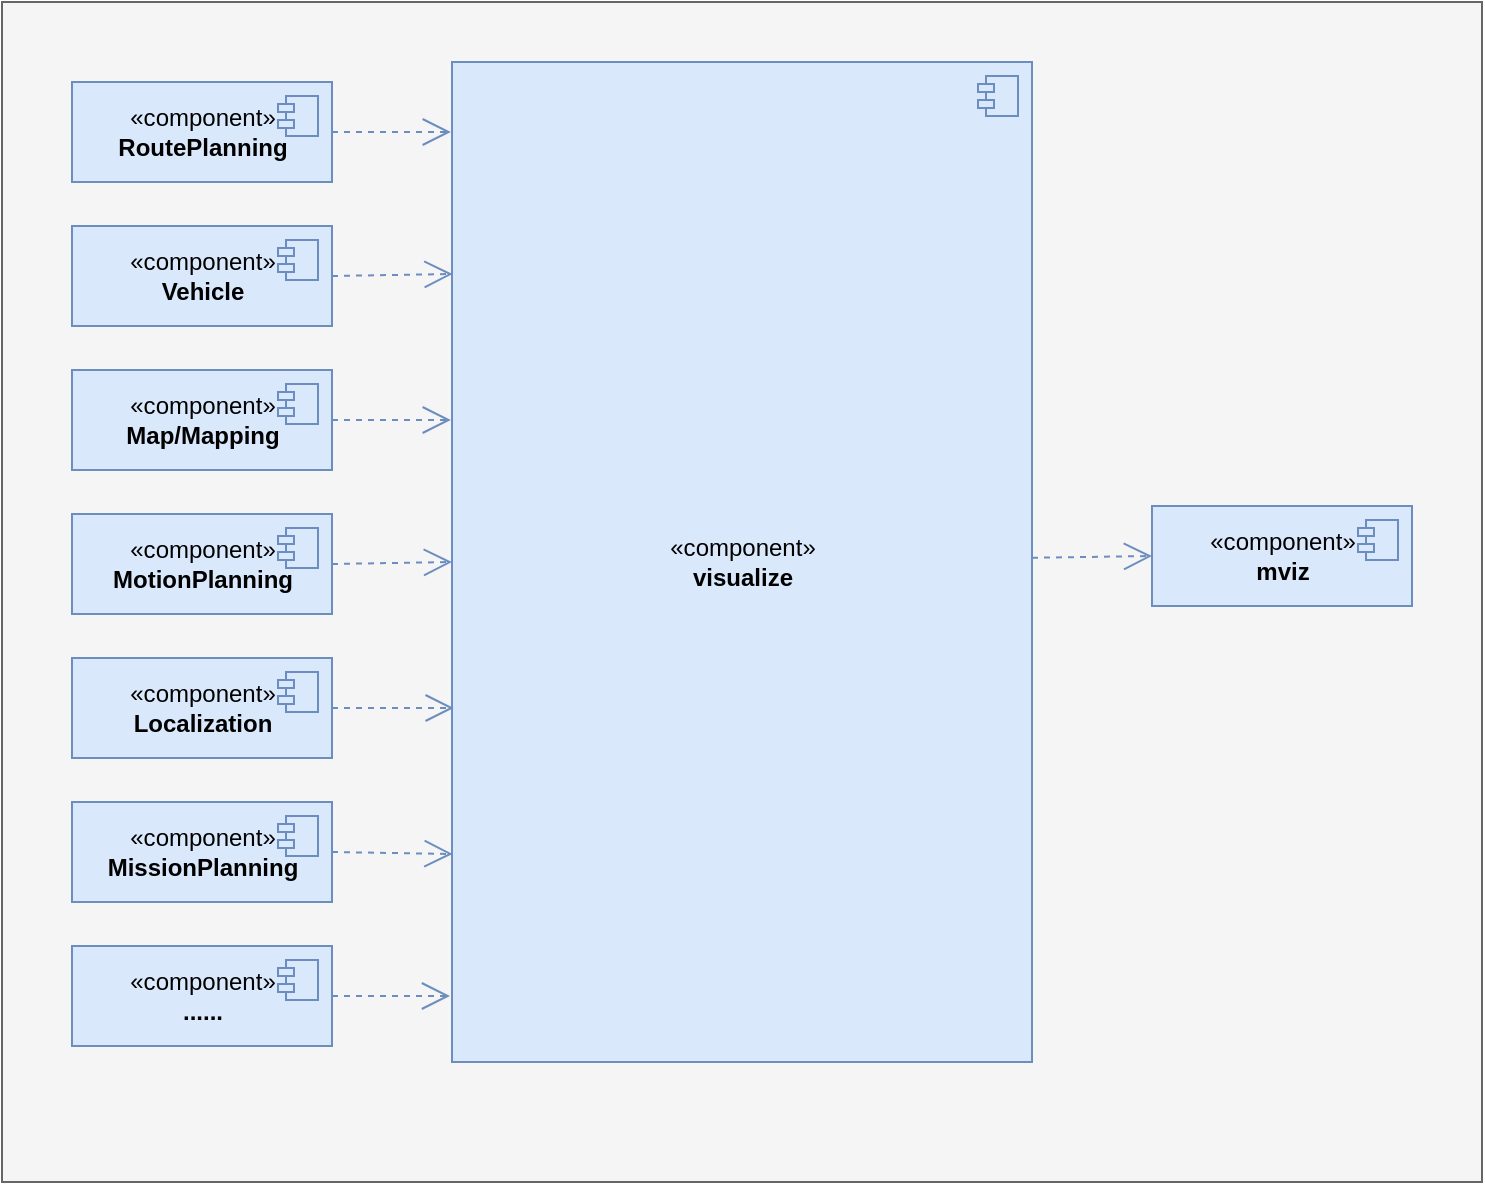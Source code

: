 <mxfile version="24.7.12">
  <diagram name="Page-1" id="B-Fcu4K9Jkmmhg7dZITD">
    <mxGraphModel dx="1050" dy="565" grid="1" gridSize="10" guides="1" tooltips="1" connect="1" arrows="1" fold="1" page="1" pageScale="1" pageWidth="827" pageHeight="1169" math="0" shadow="0">
      <root>
        <mxCell id="0" />
        <mxCell id="1" parent="0" />
        <mxCell id="4VnHZdlEQz3FXxKA92Oz-1" value="" style="html=1;fillColor=#f5f5f5;fontColor=#333333;strokeColor=#666666;" vertex="1" parent="1">
          <mxGeometry x="40" y="40" width="740" height="590" as="geometry" />
        </mxCell>
        <mxCell id="4VnHZdlEQz3FXxKA92Oz-2" value="«c&lt;span&gt;omponent&lt;/span&gt;»&lt;br&gt;&lt;b&gt;visualize&lt;/b&gt;" style="html=1;dropTarget=0;fontStyle=0;fillColor=#dae8fc;strokeColor=#6c8ebf;" vertex="1" parent="1">
          <mxGeometry x="265" y="70" width="290" height="500" as="geometry" />
        </mxCell>
        <mxCell id="4VnHZdlEQz3FXxKA92Oz-3" value="" style="shape=module;jettyWidth=8;jettyHeight=4;fillColor=#dae8fc;strokeColor=#6c8ebf;" vertex="1" parent="4VnHZdlEQz3FXxKA92Oz-2">
          <mxGeometry x="1" width="20" height="20" relative="1" as="geometry">
            <mxPoint x="-27" y="7" as="offset" />
          </mxGeometry>
        </mxCell>
        <mxCell id="4VnHZdlEQz3FXxKA92Oz-7" value="«c&lt;span&gt;omponent&lt;/span&gt;»&lt;br&gt;&lt;b&gt;RoutePlanning&lt;/b&gt;" style="html=1;dropTarget=0;fontStyle=0;fillColor=#dae8fc;strokeColor=#6c8ebf;align=center;" vertex="1" parent="1">
          <mxGeometry x="75" y="80" width="130" height="50" as="geometry" />
        </mxCell>
        <mxCell id="4VnHZdlEQz3FXxKA92Oz-8" value="" style="shape=module;jettyWidth=8;jettyHeight=4;fillColor=#dae8fc;strokeColor=#6c8ebf;" vertex="1" parent="4VnHZdlEQz3FXxKA92Oz-7">
          <mxGeometry x="1" width="20" height="20" relative="1" as="geometry">
            <mxPoint x="-27" y="7" as="offset" />
          </mxGeometry>
        </mxCell>
        <mxCell id="4VnHZdlEQz3FXxKA92Oz-13" value="" style="endArrow=open;endSize=12;dashed=1;html=1;rounded=0;exitX=1;exitY=0.5;exitDx=0;exitDy=0;fillColor=#dae8fc;strokeColor=#6c8ebf;entryX=-0.002;entryY=0.07;entryDx=0;entryDy=0;entryPerimeter=0;" edge="1" parent="1" source="4VnHZdlEQz3FXxKA92Oz-7" target="4VnHZdlEQz3FXxKA92Oz-2">
          <mxGeometry width="160" relative="1" as="geometry">
            <mxPoint x="215" y="267" as="sourcePoint" />
            <mxPoint x="265" y="342" as="targetPoint" />
          </mxGeometry>
        </mxCell>
        <mxCell id="4VnHZdlEQz3FXxKA92Oz-16" value="«c&lt;span&gt;omponent&lt;/span&gt;»&lt;br&gt;&lt;b&gt;mviz&lt;/b&gt;" style="html=1;dropTarget=0;fontStyle=0;fillColor=#dae8fc;strokeColor=#6c8ebf;align=center;" vertex="1" parent="1">
          <mxGeometry x="615" y="292" width="130" height="50" as="geometry" />
        </mxCell>
        <mxCell id="4VnHZdlEQz3FXxKA92Oz-17" value="" style="shape=module;jettyWidth=8;jettyHeight=4;fillColor=#dae8fc;strokeColor=#6c8ebf;" vertex="1" parent="4VnHZdlEQz3FXxKA92Oz-16">
          <mxGeometry x="1" width="20" height="20" relative="1" as="geometry">
            <mxPoint x="-27" y="7" as="offset" />
          </mxGeometry>
        </mxCell>
        <mxCell id="4VnHZdlEQz3FXxKA92Oz-18" value="" style="endArrow=open;endSize=12;dashed=1;html=1;rounded=0;entryX=0;entryY=0.5;entryDx=0;entryDy=0;fillColor=#dae8fc;strokeColor=#6c8ebf;" edge="1" parent="1" source="4VnHZdlEQz3FXxKA92Oz-2" target="4VnHZdlEQz3FXxKA92Oz-16">
          <mxGeometry width="160" relative="1" as="geometry">
            <mxPoint x="565" y="185" as="sourcePoint" />
            <mxPoint x="565" y="146" as="targetPoint" />
          </mxGeometry>
        </mxCell>
        <mxCell id="4VnHZdlEQz3FXxKA92Oz-19" value="«c&lt;span&gt;omponent&lt;/span&gt;»&lt;br&gt;&lt;b&gt;Vehicle&lt;/b&gt;" style="html=1;dropTarget=0;fontStyle=0;fillColor=#dae8fc;strokeColor=#6c8ebf;align=center;" vertex="1" parent="1">
          <mxGeometry x="75" y="152" width="130" height="50" as="geometry" />
        </mxCell>
        <mxCell id="4VnHZdlEQz3FXxKA92Oz-20" value="" style="shape=module;jettyWidth=8;jettyHeight=4;fillColor=#dae8fc;strokeColor=#6c8ebf;" vertex="1" parent="4VnHZdlEQz3FXxKA92Oz-19">
          <mxGeometry x="1" width="20" height="20" relative="1" as="geometry">
            <mxPoint x="-27" y="7" as="offset" />
          </mxGeometry>
        </mxCell>
        <mxCell id="4VnHZdlEQz3FXxKA92Oz-21" value="" style="endArrow=open;endSize=12;dashed=1;html=1;rounded=0;exitX=1;exitY=0.5;exitDx=0;exitDy=0;fillColor=#dae8fc;strokeColor=#6c8ebf;entryX=0.001;entryY=0.212;entryDx=0;entryDy=0;entryPerimeter=0;" edge="1" parent="1" source="4VnHZdlEQz3FXxKA92Oz-19" target="4VnHZdlEQz3FXxKA92Oz-2">
          <mxGeometry width="160" relative="1" as="geometry">
            <mxPoint x="215" y="330" as="sourcePoint" />
            <mxPoint x="264" y="168" as="targetPoint" />
          </mxGeometry>
        </mxCell>
        <mxCell id="4VnHZdlEQz3FXxKA92Oz-22" value="«c&lt;span&gt;omponent&lt;/span&gt;»&lt;br&gt;&lt;b&gt;Map/Mapping&lt;/b&gt;" style="html=1;dropTarget=0;fontStyle=0;fillColor=#dae8fc;strokeColor=#6c8ebf;align=center;" vertex="1" parent="1">
          <mxGeometry x="75" y="224" width="130" height="50" as="geometry" />
        </mxCell>
        <mxCell id="4VnHZdlEQz3FXxKA92Oz-23" value="" style="shape=module;jettyWidth=8;jettyHeight=4;fillColor=#dae8fc;strokeColor=#6c8ebf;" vertex="1" parent="4VnHZdlEQz3FXxKA92Oz-22">
          <mxGeometry x="1" width="20" height="20" relative="1" as="geometry">
            <mxPoint x="-27" y="7" as="offset" />
          </mxGeometry>
        </mxCell>
        <mxCell id="4VnHZdlEQz3FXxKA92Oz-24" value="" style="endArrow=open;endSize=12;dashed=1;html=1;rounded=0;exitX=1;exitY=0.5;exitDx=0;exitDy=0;fillColor=#dae8fc;strokeColor=#6c8ebf;entryX=-0.002;entryY=0.358;entryDx=0;entryDy=0;entryPerimeter=0;" edge="1" parent="1" source="4VnHZdlEQz3FXxKA92Oz-22" target="4VnHZdlEQz3FXxKA92Oz-2">
          <mxGeometry width="160" relative="1" as="geometry">
            <mxPoint x="215" y="395" as="sourcePoint" />
            <mxPoint x="264" y="233" as="targetPoint" />
          </mxGeometry>
        </mxCell>
        <mxCell id="4VnHZdlEQz3FXxKA92Oz-25" value="«c&lt;span&gt;omponent&lt;/span&gt;»&lt;br&gt;&lt;b&gt;MotionPlanning&lt;/b&gt;" style="html=1;dropTarget=0;fontStyle=0;fillColor=#dae8fc;strokeColor=#6c8ebf;align=center;" vertex="1" parent="1">
          <mxGeometry x="75" y="296" width="130" height="50" as="geometry" />
        </mxCell>
        <mxCell id="4VnHZdlEQz3FXxKA92Oz-26" value="" style="shape=module;jettyWidth=8;jettyHeight=4;fillColor=#dae8fc;strokeColor=#6c8ebf;" vertex="1" parent="4VnHZdlEQz3FXxKA92Oz-25">
          <mxGeometry x="1" width="20" height="20" relative="1" as="geometry">
            <mxPoint x="-27" y="7" as="offset" />
          </mxGeometry>
        </mxCell>
        <mxCell id="4VnHZdlEQz3FXxKA92Oz-27" value="" style="endArrow=open;endSize=12;dashed=1;html=1;rounded=0;exitX=1;exitY=0.5;exitDx=0;exitDy=0;fillColor=#dae8fc;strokeColor=#6c8ebf;entryX=0;entryY=0.5;entryDx=0;entryDy=0;" edge="1" parent="1" source="4VnHZdlEQz3FXxKA92Oz-25" target="4VnHZdlEQz3FXxKA92Oz-2">
          <mxGeometry width="160" relative="1" as="geometry">
            <mxPoint x="215" y="459" as="sourcePoint" />
            <mxPoint x="264" y="297" as="targetPoint" />
          </mxGeometry>
        </mxCell>
        <mxCell id="4VnHZdlEQz3FXxKA92Oz-28" value="«c&lt;span&gt;omponent&lt;/span&gt;»&lt;br&gt;&lt;b&gt;Localization&lt;/b&gt;" style="html=1;dropTarget=0;fontStyle=0;fillColor=#dae8fc;strokeColor=#6c8ebf;align=center;" vertex="1" parent="1">
          <mxGeometry x="75" y="368" width="130" height="50" as="geometry" />
        </mxCell>
        <mxCell id="4VnHZdlEQz3FXxKA92Oz-29" value="" style="shape=module;jettyWidth=8;jettyHeight=4;fillColor=#dae8fc;strokeColor=#6c8ebf;" vertex="1" parent="4VnHZdlEQz3FXxKA92Oz-28">
          <mxGeometry x="1" width="20" height="20" relative="1" as="geometry">
            <mxPoint x="-27" y="7" as="offset" />
          </mxGeometry>
        </mxCell>
        <mxCell id="4VnHZdlEQz3FXxKA92Oz-30" value="" style="endArrow=open;endSize=12;dashed=1;html=1;rounded=0;exitX=1;exitY=0.5;exitDx=0;exitDy=0;fillColor=#dae8fc;strokeColor=#6c8ebf;entryX=0.003;entryY=0.646;entryDx=0;entryDy=0;entryPerimeter=0;" edge="1" parent="1" source="4VnHZdlEQz3FXxKA92Oz-28" target="4VnHZdlEQz3FXxKA92Oz-2">
          <mxGeometry width="160" relative="1" as="geometry">
            <mxPoint x="215" y="523" as="sourcePoint" />
            <mxPoint x="264" y="361" as="targetPoint" />
          </mxGeometry>
        </mxCell>
        <mxCell id="4VnHZdlEQz3FXxKA92Oz-31" value="«c&lt;span&gt;omponent&lt;/span&gt;»&lt;br&gt;&lt;b&gt;MissionPlanning&lt;/b&gt;" style="html=1;dropTarget=0;fontStyle=0;fillColor=#dae8fc;strokeColor=#6c8ebf;align=center;" vertex="1" parent="1">
          <mxGeometry x="75" y="440" width="130" height="50" as="geometry" />
        </mxCell>
        <mxCell id="4VnHZdlEQz3FXxKA92Oz-32" value="" style="shape=module;jettyWidth=8;jettyHeight=4;fillColor=#dae8fc;strokeColor=#6c8ebf;" vertex="1" parent="4VnHZdlEQz3FXxKA92Oz-31">
          <mxGeometry x="1" width="20" height="20" relative="1" as="geometry">
            <mxPoint x="-27" y="7" as="offset" />
          </mxGeometry>
        </mxCell>
        <mxCell id="4VnHZdlEQz3FXxKA92Oz-33" value="" style="endArrow=open;endSize=12;dashed=1;html=1;rounded=0;exitX=1;exitY=0.5;exitDx=0;exitDy=0;fillColor=#dae8fc;strokeColor=#6c8ebf;entryX=0.001;entryY=0.792;entryDx=0;entryDy=0;entryPerimeter=0;" edge="1" parent="1" source="4VnHZdlEQz3FXxKA92Oz-31" target="4VnHZdlEQz3FXxKA92Oz-2">
          <mxGeometry width="160" relative="1" as="geometry">
            <mxPoint x="215" y="589" as="sourcePoint" />
            <mxPoint x="264" y="427" as="targetPoint" />
          </mxGeometry>
        </mxCell>
        <mxCell id="4VnHZdlEQz3FXxKA92Oz-34" value="«c&lt;span&gt;omponent&lt;/span&gt;»&lt;br&gt;&lt;b&gt;......&lt;/b&gt;" style="html=1;dropTarget=0;fontStyle=0;fillColor=#dae8fc;strokeColor=#6c8ebf;align=center;" vertex="1" parent="1">
          <mxGeometry x="75" y="512" width="130" height="50" as="geometry" />
        </mxCell>
        <mxCell id="4VnHZdlEQz3FXxKA92Oz-35" value="" style="shape=module;jettyWidth=8;jettyHeight=4;fillColor=#dae8fc;strokeColor=#6c8ebf;" vertex="1" parent="4VnHZdlEQz3FXxKA92Oz-34">
          <mxGeometry x="1" width="20" height="20" relative="1" as="geometry">
            <mxPoint x="-27" y="7" as="offset" />
          </mxGeometry>
        </mxCell>
        <mxCell id="4VnHZdlEQz3FXxKA92Oz-36" value="" style="endArrow=open;endSize=12;dashed=1;html=1;rounded=0;exitX=1;exitY=0.5;exitDx=0;exitDy=0;fillColor=#dae8fc;strokeColor=#6c8ebf;entryX=-0.002;entryY=0.07;entryDx=0;entryDy=0;entryPerimeter=0;" edge="1" parent="1" source="4VnHZdlEQz3FXxKA92Oz-34">
          <mxGeometry width="160" relative="1" as="geometry">
            <mxPoint x="215" y="699" as="sourcePoint" />
            <mxPoint x="264" y="537" as="targetPoint" />
          </mxGeometry>
        </mxCell>
      </root>
    </mxGraphModel>
  </diagram>
</mxfile>

